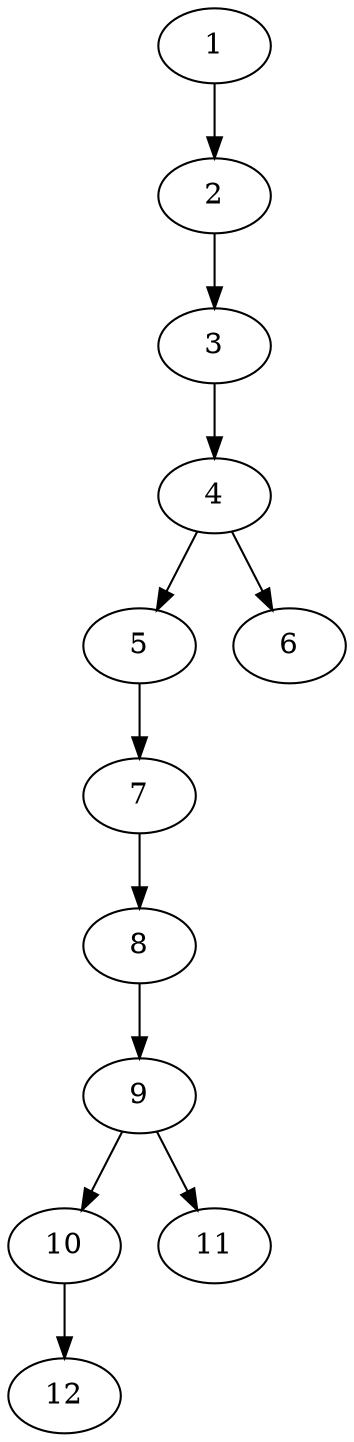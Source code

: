 // DAG (tier=1-easy, mode=data, n=12, ccr=0.344, fat=0.357, density=0.343, regular=0.776, jump=0.062, mindata=1048576, maxdata=8388608)
// DAG automatically generated by daggen at Sun Aug 24 16:33:32 2025
// /home/ermia/Project/Environments/daggen/bin/daggen --dot --ccr 0.344 --fat 0.357 --regular 0.776 --density 0.343 --jump 0.062 --mindata 1048576 --maxdata 8388608 -n 12 
digraph G {
  1 [size="855754613357882624", alpha="0.13", expect_size="427877306678941312"]
  1 -> 2 [size ="340490587209728"]
  2 [size="4072336012476680", alpha="0.12", expect_size="2036168006238340"]
  2 -> 3 [size ="418592344506368"]
  3 [size="54740310986415000", alpha="0.12", expect_size="27370155493207500"]
  3 -> 4 [size ="128574082252800"]
  4 [size="1395421998056360", alpha="0.15", expect_size="697710999028180"]
  4 -> 5 [size ="58731295408128"]
  4 -> 6 [size ="58731295408128"]
  5 [size="356427371215664971776", alpha="0.13", expect_size="178213685607832485888"]
  5 -> 7 [size ="402164765687808"]
  6 [size="222170384474032096", alpha="0.14", expect_size="111085192237016048"]
  7 [size="584907966703061696512", alpha="0.02", expect_size="292453983351530848256"]
  7 -> 8 [size ="559519222464512"]
  8 [size="404184407684853440", alpha="0.05", expect_size="202092203842426720"]
  8 -> 9 [size ="177194378723328"]
  9 [size="4708754277174949", alpha="0.09", expect_size="2354377138587474"]
  9 -> 10 [size ="253663125700608"]
  9 -> 11 [size ="253663125700608"]
  10 [size="18806835193736855552", alpha="0.12", expect_size="9403417596868427776"]
  10 -> 12 [size ="56576203292672"]
  11 [size="18680054830350756", alpha="0.01", expect_size="9340027415175378"]
  12 [size="499810041856000000000", alpha="0.15", expect_size="249905020928000000000"]
}